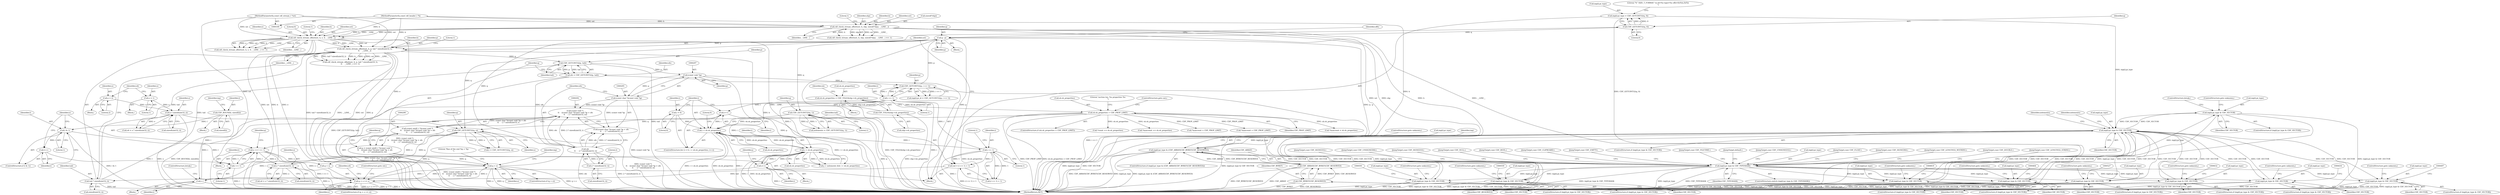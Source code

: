 digraph "0_file_93e063ee374b6a75729df9e7201fb511e47e259d@pointer" {
"1000842" [label="(Call,inp[i].pi_type & CDF_VECTOR)"];
"1000412" [label="(Call,inp[i].pi_type & CDF_TYPEMASK)"];
"1000399" [label="(Call,inp[i].pi_type & (CDF_ARRAY|CDF_BYREF|CDF_RESERVED))"];
"1000360" [label="(Call,inp[i].pi_type & CDF_VECTOR)"];
"1000328" [label="(Call,inp[i].pi_type = CDF_GETUINT32(q, 0))"];
"1000334" [label="(Call,CDF_GETUINT32(q, 0))"];
"1000306" [label="(Call,q > e)"];
"1000287" [label="(Call,q = (const uint8_t *)(const void *)\n \t\t    ((const char *)(const void *)p + ofs\n \t\t    - 2 * sizeof(uint32_t)))"];
"1000289" [label="(Call,(const uint8_t *)(const void *)\n \t\t    ((const char *)(const void *)p + ofs\n \t\t    - 2 * sizeof(uint32_t)))"];
"1000291" [label="(Call,(const void *)\n \t\t    ((const char *)(const void *)p + ofs\n \t\t    - 2 * sizeof(uint32_t)))"];
"1000294" [label="(Call,(const char *)(const void *)p)"];
"1000296" [label="(Call,(const void *)p)"];
"1000284" [label="(Call,CDF_GETUINT32(p, tail))"];
"1000269" [label="(Call,cdf_check_stream_offset(sst, h, p, tail * sizeof(uint32_t),\n\t\t    __LINE__))"];
"1000238" [label="(Call,cdf_check_stream_offset(sst, h, e, 0, __LINE__))"];
"1000138" [label="(Call,cdf_check_stream_offset(sst, h, shp, sizeof(*shp), __LINE__))"];
"1000101" [label="(MethodParameterIn,const cdf_stream_t *sst)"];
"1000102" [label="(MethodParameterIn,const cdf_header_t *h)"];
"1000355" [label="(Call,q - p)"];
"1000323" [label="(Call,CDF_GETUINT32(p, i << 1))"];
"1000325" [label="(Call,i << 1)"];
"1000263" [label="(Call,i << 1)"];
"1000251" [label="(Call,i < sh.sh_properties)"];
"1000256" [label="(Call,i++)"];
"1000805" [label="(Call,i--)"];
"1000719" [label="(Call,i < sh.sh_properties)"];
"1000727" [label="(Call,i++)"];
"1000248" [label="(Call,i = 0)"];
"1000177" [label="(Call,sh.sh_properties > CDF_PROP_LIMIT)"];
"1000168" [label="(Call,sh.sh_properties = CDF_TOLE4(shp->sh_properties))"];
"1000172" [label="(Call,CDF_TOLE4(shp->sh_properties))"];
"1000273" [label="(Call,tail * sizeof(uint32_t))"];
"1000260" [label="(Call,tail = (i << 1) + 1)"];
"1000299" [label="(Call,ofs\n \t\t    - 2 * sizeof(uint32_t))"];
"1000282" [label="(Call,ofs = CDF_GETUINT32(p, tail))"];
"1000301" [label="(Call,2 * sizeof(uint32_t))"];
"1000793" [label="(Call,q + o >= e)"];
"1000733" [label="(Call,CDF_GETUINT32(q, o))"];
"1000370" [label="(Call,CDF_GETUINT32(q, 1))"];
"1000801" [label="(Call,o * sizeof(uint32_t))"];
"1000787" [label="(Call,o += l >> 1)"];
"1000789" [label="(Call,l >> 1)"];
"1000782" [label="(Call,l & 1)"];
"1000770" [label="(Call,CDF_ROUND(l, sizeof(l)))"];
"1000785" [label="(Call,l++)"];
"1000394" [label="(Call,o * sizeof(uint32_t))"];
"1000389" [label="(Call,o = 1)"];
"1000381" [label="(Call,o = 2)"];
"1000488" [label="(Call,inp[i].pi_type & CDF_VECTOR)"];
"1000582" [label="(Call,inp[i].pi_type & CDF_VECTOR)"];
"1000550" [label="(Call,inp[i].pi_type & CDF_VECTOR)"];
"1000810" [label="(Call,inp[i].pi_type & CDF_VECTOR)"];
"1000455" [label="(Call,inp[i].pi_type & CDF_VECTOR)"];
"1000518" [label="(Call,inp[i].pi_type & CDF_VECTOR)"];
"1000623" [label="(Call,inp[i].pi_type & CDF_VECTOR)"];
"1000842" [label="(Call,inp[i].pi_type & CDF_VECTOR)"];
"1000425" [label="(Call,inp[i].pi_type & CDF_VECTOR)"];
"1000405" [label="(Call,CDF_ARRAY|CDF_BYREF|CDF_RESERVED)"];
"1000407" [label="(Call,CDF_BYREF|CDF_RESERVED)"];
"1000177" [label="(Call,sh.sh_properties > CDF_PROP_LIMIT)"];
"1000797" [label="(Identifier,e)"];
"1000241" [label="(Identifier,e)"];
"1000243" [label="(Identifier,__LINE__)"];
"1000841" [label="(ControlStructure,if (inp[i].pi_type & CDF_VECTOR))"];
"1000810" [label="(Call,inp[i].pi_type & CDF_VECTOR)"];
"1000808" [label="(JumpTarget,case CDF_FILETIME:)"];
"1000269" [label="(Call,cdf_check_stream_offset(sst, h, p, tail * sizeof(uint32_t),\n\t\t    __LINE__))"];
"1000355" [label="(Call,q - p)"];
"1000769" [label="(Block,)"];
"1000383" [label="(Literal,2)"];
"1000494" [label="(Identifier,CDF_VECTOR)"];
"1000809" [label="(ControlStructure,if (inp[i].pi_type & CDF_VECTOR))"];
"1000284" [label="(Call,CDF_GETUINT32(p, tail))"];
"1000101" [label="(MethodParameterIn,const cdf_stream_t *sst)"];
"1000256" [label="(Call,i++)"];
"1000629" [label="(Identifier,CDF_VECTOR)"];
"1000851" [label="(JumpTarget,default:)"];
"1000266" [label="(Literal,1)"];
"1000728" [label="(Identifier,i)"];
"1000432" [label="(ControlStructure,goto unknown;)"];
"1000147" [label="(Literal,1)"];
"1000734" [label="(Identifier,q)"];
"1000249" [label="(Identifier,i)"];
"1000495" [label="(ControlStructure,goto unknown;)"];
"1000262" [label="(Call,(i << 1) + 1)"];
"1000489" [label="(Call,inp[i].pi_type)"];
"1000283" [label="(Identifier,ofs)"];
"1000524" [label="(Identifier,CDF_VECTOR)"];
"1000486" [label="(JumpTarget,case CDF_UNSIGNED32:)"];
"1000487" [label="(ControlStructure,if (inp[i].pi_type & CDF_VECTOR))"];
"1000178" [label="(Call,sh.sh_properties)"];
"1000413" [label="(Call,inp[i].pi_type)"];
"1000794" [label="(Call,q + o)"];
"1000849" [label="(ControlStructure,goto unknown;)"];
"1000580" [label="(JumpTarget,case CDF_FLOAT:)"];
"1000518" [label="(Call,inp[i].pi_type & CDF_VECTOR)"];
"1000289" [label="(Call,(const uint8_t *)(const void *)\n \t\t    ((const char *)(const void *)p + ofs\n \t\t    - 2 * sizeof(uint32_t)))"];
"1000137" [label="(Call,cdf_check_stream_offset(sst, h, shp, sizeof(*shp), __LINE__) == -1)"];
"1000787" [label="(Call,o += l >> 1)"];
"1000516" [label="(JumpTarget,case CDF_SIGNED64:)"];
"1000771" [label="(Identifier,l)"];
"1000455" [label="(Call,inp[i].pi_type & CDF_VECTOR)"];
"1000410" [label="(ControlStructure,goto unknown;)"];
"1000370" [label="(Call,CDF_GETUINT32(q, 1))"];
"1000305" [label="(ControlStructure,if (q > e))"];
"1000777" [label="(Identifier,inp)"];
"1000317" [label="(Call,inp[i].pi_id = CDF_GETUINT32(p, i << 1))"];
"1000356" [label="(Identifier,q)"];
"1000583" [label="(Call,inp[i].pi_type)"];
"1000800" [label="(Identifier,o4)"];
"1000257" [label="(Identifier,i)"];
"1000371" [label="(Identifier,q)"];
"1000424" [label="(ControlStructure,if (inp[i].pi_type & CDF_VECTOR))"];
"1000550" [label="(Call,inp[i].pi_type & CDF_VECTOR)"];
"1000271" [label="(Identifier,h)"];
"1000381" [label="(Call,o = 2)"];
"1000328" [label="(Call,inp[i].pi_type = CDF_GETUINT32(q, 0))"];
"1000275" [label="(Call,sizeof(uint32_t))"];
"1000394" [label="(Call,o * sizeof(uint32_t))"];
"1000242" [label="(Literal,0)"];
"1000323" [label="(Call,CDF_GETUINT32(p, i << 1))"];
"1000176" [label="(ControlStructure,if (sh.sh_properties > CDF_PROP_LIMIT))"];
"1000230" [label="(Call,*count += sh.sh_properties)"];
"1000589" [label="(ControlStructure,goto unknown;)"];
"1000871" [label="(MethodReturn,RET)"];
"1000665" [label="(JumpTarget,case CDF_LENGTH32_WSTRING:)"];
"1000245" [label="(Literal,1)"];
"1000179" [label="(Identifier,sh)"];
"1000329" [label="(Call,inp[i].pi_type)"];
"1000393" [label="(Identifier,o4)"];
"1000303" [label="(Call,sizeof(uint32_t))"];
"1000173" [label="(Call,shp->sh_properties)"];
"1000325" [label="(Call,i << 1)"];
"1000398" [label="(ControlStructure,if (inp[i].pi_type & (CDF_ARRAY|CDF_BYREF|CDF_RESERVED)))"];
"1000107" [label="(Block,)"];
"1000407" [label="(Call,CDF_BYREF|CDF_RESERVED)"];
"1000419" [label="(Block,)"];
"1000790" [label="(Identifier,l)"];
"1000519" [label="(Call,inp[i].pi_type)"];
"1000805" [label="(Call,i--)"];
"1000203" [label="(Call,*maxcount += sh.sh_properties)"];
"1000335" [label="(Identifier,q)"];
"1000287" [label="(Call,q = (const uint8_t *)(const void *)\n \t\t    ((const char *)(const void *)p + ofs\n \t\t    - 2 * sizeof(uint32_t)))"];
"1000551" [label="(Call,inp[i].pi_type)"];
"1000264" [label="(Identifier,i)"];
"1000462" [label="(ControlStructure,goto unknown;)"];
"1000334" [label="(Call,CDF_GETUINT32(q, 0))"];
"1000621" [label="(JumpTarget,case CDF_DOUBLE:)"];
"1000261" [label="(Identifier,tail)"];
"1000138" [label="(Call,cdf_check_stream_offset(sst, h, shp, sizeof(*shp), __LINE__))"];
"1000358" [label="(Identifier,offs)"];
"1000788" [label="(Identifier,o)"];
"1000406" [label="(Identifier,CDF_ARRAY)"];
"1000302" [label="(Literal,2)"];
"1000770" [label="(Call,CDF_ROUND(l, sizeof(l)))"];
"1000308" [label="(Identifier,e)"];
"1000102" [label="(MethodParameterIn,const cdf_header_t *h)"];
"1000784" [label="(Literal,1)"];
"1000285" [label="(Identifier,p)"];
"1000727" [label="(Call,i++)"];
"1000247" [label="(ControlStructure,for (i = 0; i < sh.sh_properties; i++))"];
"1000724" [label="(Block,)"];
"1000291" [label="(Call,(const void *)\n \t\t    ((const char *)(const void *)p + ofs\n \t\t    - 2 * sizeof(uint32_t)))"];
"1000238" [label="(Call,cdf_check_stream_offset(sst, h, e, 0, __LINE__))"];
"1000367" [label="(Block,)"];
"1000277" [label="(Identifier,__LINE__)"];
"1000141" [label="(Identifier,shp)"];
"1000250" [label="(Literal,0)"];
"1000582" [label="(Call,inp[i].pi_type & CDF_VECTOR)"];
"1000793" [label="(Call,q + o >= e)"];
"1000172" [label="(Call,CDF_TOLE4(shp->sh_properties))"];
"1000268" [label="(Call,cdf_check_stream_offset(sst, h, p, tail * sizeof(uint32_t),\n\t\t    __LINE__) == -1)"];
"1000786" [label="(Identifier,l)"];
"1000624" [label="(Call,inp[i].pi_type)"];
"1000140" [label="(Identifier,h)"];
"1000301" [label="(Call,2 * sizeof(uint32_t))"];
"1000392" [label="(Call,o4 = o * sizeof(uint32_t))"];
"1000260" [label="(Call,tail = (i << 1) + 1)"];
"1000273" [label="(Call,tail * sizeof(uint32_t))"];
"1000863" [label="(Literal,0)"];
"1000389" [label="(Call,o = 1)"];
"1000288" [label="(Identifier,q)"];
"1000843" [label="(Call,inp[i].pi_type)"];
"1000139" [label="(Identifier,sst)"];
"1000782" [label="(Call,l & 1)"];
"1000630" [label="(ControlStructure,goto unknown;)"];
"1000395" [label="(Identifier,o)"];
"1000251" [label="(Call,i < sh.sh_properties)"];
"1000307" [label="(Identifier,q)"];
"1000324" [label="(Identifier,p)"];
"1000270" [label="(Identifier,sst)"];
"1000781" [label="(ControlStructure,if (l & 1))"];
"1000842" [label="(Call,inp[i].pi_type & CDF_VECTOR)"];
"1000680" [label="(Call,*maxcount > CDF_PROP_LIMIT)"];
"1000588" [label="(Identifier,CDF_VECTOR)"];
"1000456" [label="(Call,inp[i].pi_type)"];
"1000385" [label="(Block,)"];
"1000198" [label="(Call,*maxcount > CDF_PROP_LIMIT)"];
"1000622" [label="(ControlStructure,if (inp[i].pi_type & CDF_VECTOR))"];
"1000426" [label="(Call,inp[i].pi_type)"];
"1000418" [label="(Identifier,CDF_TYPEMASK)"];
"1000400" [label="(Call,inp[i].pi_type)"];
"1000306" [label="(Call,q > e)"];
"1000664" [label="(JumpTarget,case CDF_LENGTH32_STRING:)"];
"1000366" [label="(Identifier,CDF_VECTOR)"];
"1000721" [label="(Call,sh.sh_properties)"];
"1000731" [label="(Call,l = CDF_GETUINT32(q, o))"];
"1000803" [label="(Call,sizeof(uint32_t))"];
"1000581" [label="(ControlStructure,if (inp[i].pi_type & CDF_VECTOR))"];
"1000411" [label="(ControlStructure,switch (inp[i].pi_type & CDF_TYPEMASK))"];
"1000802" [label="(Identifier,o)"];
"1000326" [label="(Identifier,i)"];
"1000785" [label="(Call,l++)"];
"1000719" [label="(Call,i < sh.sh_properties)"];
"1000453" [label="(JumpTarget,case CDF_SIGNED32:)"];
"1000339" [label="(Literal,\"%\" SIZE_T_FORMAT \"u) id=%x type=%x offs=0x%tx,0x%x\n\")"];
"1000368" [label="(Call,nelements = CDF_GETUINT32(q, 1))"];
"1000454" [label="(ControlStructure,if (inp[i].pi_type & CDF_VECTOR))"];
"1000717" [label="(Identifier,j)"];
"1000801" [label="(Call,o * sizeof(uint32_t))"];
"1000391" [label="(Literal,1)"];
"1000549" [label="(ControlStructure,if (inp[i].pi_type & CDF_VECTOR))"];
"1000548" [label="(JumpTarget,case CDF_UNSIGNED64:)"];
"1000789" [label="(Call,l >> 1)"];
"1000623" [label="(Call,inp[i].pi_type & CDF_VECTOR)"];
"1000412" [label="(Call,inp[i].pi_type & CDF_TYPEMASK)"];
"1000360" [label="(Call,inp[i].pi_type & CDF_VECTOR)"];
"1000423" [label="(JumpTarget,case CDF_SIGNED16:)"];
"1000265" [label="(Literal,1)"];
"1000420" [label="(JumpTarget,case CDF_NULL:)"];
"1000185" [label="(Literal,\"section len: %u properties %u\n\")"];
"1000556" [label="(Identifier,CDF_VECTOR)"];
"1000431" [label="(Identifier,CDF_VECTOR)"];
"1000733" [label="(Call,CDF_GETUINT32(q, o))"];
"1000807" [label="(ControlStructure,break;)"];
"1000382" [label="(Identifier,o)"];
"1000399" [label="(Call,inp[i].pi_type & (CDF_ARRAY|CDF_BYREF|CDF_RESERVED))"];
"1000168" [label="(Call,sh.sh_properties = CDF_TOLE4(shp->sh_properties))"];
"1000390" [label="(Identifier,o)"];
"1000182" [label="(ControlStructure,goto out;)"];
"1000298" [label="(Identifier,p)"];
"1000272" [label="(Identifier,p)"];
"1000258" [label="(Block,)"];
"1000300" [label="(Identifier,ofs)"];
"1000729" [label="(Block,)"];
"1000772" [label="(Call,sizeof(l))"];
"1000357" [label="(Identifier,p)"];
"1000850" [label="(ControlStructure,break;)"];
"1000715" [label="(Call,j < nelements && i < sh.sh_properties)"];
"1000299" [label="(Call,ofs\n \t\t    - 2 * sizeof(uint32_t))"];
"1000237" [label="(Call,cdf_check_stream_offset(sst, h, e, 0, __LINE__) == -1)"];
"1000169" [label="(Call,sh.sh_properties)"];
"1000296" [label="(Call,(const void *)p)"];
"1000798" [label="(ControlStructure,goto out;)"];
"1000525" [label="(ControlStructure,goto unknown;)"];
"1000145" [label="(Identifier,__LINE__)"];
"1000415" [label="(Identifier,inp)"];
"1000263" [label="(Call,i << 1)"];
"1000274" [label="(Identifier,tail)"];
"1000485" [label="(JumpTarget,case CDF_BOOL:)"];
"1000293" [label="(Call,(const char *)(const void *)p + ofs\n \t\t    - 2 * sizeof(uint32_t))"];
"1000327" [label="(Literal,1)"];
"1000488" [label="(Call,inp[i].pi_type & CDF_VECTOR)"];
"1000387" [label="(Identifier,nelements)"];
"1000248" [label="(Call,i = 0)"];
"1000735" [label="(Identifier,o)"];
"1000336" [label="(Literal,0)"];
"1000286" [label="(Identifier,tail)"];
"1000795" [label="(Identifier,q)"];
"1000252" [label="(Identifier,i)"];
"1000361" [label="(Call,inp[i].pi_type)"];
"1000279" [label="(Literal,1)"];
"1000517" [label="(ControlStructure,if (inp[i].pi_type & CDF_VECTOR))"];
"1000408" [label="(Identifier,CDF_BYREF)"];
"1000461" [label="(Identifier,CDF_VECTOR)"];
"1000354" [label="(Block,)"];
"1000294" [label="(Call,(const char *)(const void *)p)"];
"1000425" [label="(Call,inp[i].pi_type & CDF_VECTOR)"];
"1000811" [label="(Call,inp[i].pi_type)"];
"1000369" [label="(Identifier,nelements)"];
"1000181" [label="(Identifier,CDF_PROP_LIMIT)"];
"1000557" [label="(ControlStructure,goto unknown;)"];
"1000816" [label="(Identifier,CDF_VECTOR)"];
"1000792" [label="(ControlStructure,if (q + o >= e))"];
"1000253" [label="(Call,sh.sh_properties)"];
"1000372" [label="(Literal,1)"];
"1000799" [label="(Call,o4 = o * sizeof(uint32_t))"];
"1000817" [label="(ControlStructure,goto unknown;)"];
"1000840" [label="(JumpTarget,case CDF_CLIPBOARD:)"];
"1000848" [label="(Identifier,CDF_VECTOR)"];
"1000240" [label="(Identifier,h)"];
"1000312" [label="(Literal,\"Ran of the end %p > %p\n\")"];
"1000396" [label="(Call,sizeof(uint32_t))"];
"1000142" [label="(Call,sizeof(*shp))"];
"1000282" [label="(Call,ofs = CDF_GETUINT32(p, tail))"];
"1000359" [label="(ControlStructure,if (inp[i].pi_type & CDF_VECTOR))"];
"1000791" [label="(Literal,1)"];
"1000783" [label="(Identifier,l)"];
"1000421" [label="(JumpTarget,case CDF_EMPTY:)"];
"1000409" [label="(Identifier,CDF_RESERVED)"];
"1000405" [label="(Call,CDF_ARRAY|CDF_BYREF|CDF_RESERVED)"];
"1000806" [label="(Identifier,i)"];
"1000320" [label="(Identifier,inp)"];
"1000720" [label="(Identifier,i)"];
"1000211" [label="(Call,*maxcount = sh.sh_properties)"];
"1000239" [label="(Identifier,sst)"];
"1000842" -> "1000841"  [label="AST: "];
"1000842" -> "1000848"  [label="CFG: "];
"1000843" -> "1000842"  [label="AST: "];
"1000848" -> "1000842"  [label="AST: "];
"1000849" -> "1000842"  [label="CFG: "];
"1000850" -> "1000842"  [label="CFG: "];
"1000842" -> "1000871"  [label="DDG: inp[i].pi_type"];
"1000842" -> "1000871"  [label="DDG: CDF_VECTOR"];
"1000842" -> "1000871"  [label="DDG: inp[i].pi_type & CDF_VECTOR"];
"1000842" -> "1000360"  [label="DDG: CDF_VECTOR"];
"1000412" -> "1000842"  [label="DDG: inp[i].pi_type"];
"1000360" -> "1000842"  [label="DDG: CDF_VECTOR"];
"1000412" -> "1000411"  [label="AST: "];
"1000412" -> "1000418"  [label="CFG: "];
"1000413" -> "1000412"  [label="AST: "];
"1000418" -> "1000412"  [label="AST: "];
"1000420" -> "1000412"  [label="CFG: "];
"1000421" -> "1000412"  [label="CFG: "];
"1000423" -> "1000412"  [label="CFG: "];
"1000453" -> "1000412"  [label="CFG: "];
"1000485" -> "1000412"  [label="CFG: "];
"1000486" -> "1000412"  [label="CFG: "];
"1000516" -> "1000412"  [label="CFG: "];
"1000548" -> "1000412"  [label="CFG: "];
"1000580" -> "1000412"  [label="CFG: "];
"1000621" -> "1000412"  [label="CFG: "];
"1000664" -> "1000412"  [label="CFG: "];
"1000665" -> "1000412"  [label="CFG: "];
"1000808" -> "1000412"  [label="CFG: "];
"1000840" -> "1000412"  [label="CFG: "];
"1000851" -> "1000412"  [label="CFG: "];
"1000412" -> "1000871"  [label="DDG: inp[i].pi_type & CDF_TYPEMASK"];
"1000412" -> "1000871"  [label="DDG: inp[i].pi_type"];
"1000412" -> "1000871"  [label="DDG: CDF_TYPEMASK"];
"1000399" -> "1000412"  [label="DDG: inp[i].pi_type"];
"1000412" -> "1000425"  [label="DDG: inp[i].pi_type"];
"1000412" -> "1000455"  [label="DDG: inp[i].pi_type"];
"1000412" -> "1000488"  [label="DDG: inp[i].pi_type"];
"1000412" -> "1000518"  [label="DDG: inp[i].pi_type"];
"1000412" -> "1000550"  [label="DDG: inp[i].pi_type"];
"1000412" -> "1000582"  [label="DDG: inp[i].pi_type"];
"1000412" -> "1000623"  [label="DDG: inp[i].pi_type"];
"1000412" -> "1000810"  [label="DDG: inp[i].pi_type"];
"1000399" -> "1000398"  [label="AST: "];
"1000399" -> "1000405"  [label="CFG: "];
"1000400" -> "1000399"  [label="AST: "];
"1000405" -> "1000399"  [label="AST: "];
"1000410" -> "1000399"  [label="CFG: "];
"1000415" -> "1000399"  [label="CFG: "];
"1000399" -> "1000871"  [label="DDG: CDF_ARRAY|CDF_BYREF|CDF_RESERVED"];
"1000399" -> "1000871"  [label="DDG: inp[i].pi_type"];
"1000399" -> "1000871"  [label="DDG: inp[i].pi_type & (CDF_ARRAY|CDF_BYREF|CDF_RESERVED)"];
"1000360" -> "1000399"  [label="DDG: inp[i].pi_type"];
"1000405" -> "1000399"  [label="DDG: CDF_ARRAY"];
"1000405" -> "1000399"  [label="DDG: CDF_BYREF|CDF_RESERVED"];
"1000360" -> "1000359"  [label="AST: "];
"1000360" -> "1000366"  [label="CFG: "];
"1000361" -> "1000360"  [label="AST: "];
"1000366" -> "1000360"  [label="AST: "];
"1000369" -> "1000360"  [label="CFG: "];
"1000387" -> "1000360"  [label="CFG: "];
"1000360" -> "1000871"  [label="DDG: inp[i].pi_type"];
"1000360" -> "1000871"  [label="DDG: CDF_VECTOR"];
"1000360" -> "1000871"  [label="DDG: inp[i].pi_type & CDF_VECTOR"];
"1000328" -> "1000360"  [label="DDG: inp[i].pi_type"];
"1000488" -> "1000360"  [label="DDG: CDF_VECTOR"];
"1000582" -> "1000360"  [label="DDG: CDF_VECTOR"];
"1000550" -> "1000360"  [label="DDG: CDF_VECTOR"];
"1000810" -> "1000360"  [label="DDG: CDF_VECTOR"];
"1000455" -> "1000360"  [label="DDG: CDF_VECTOR"];
"1000518" -> "1000360"  [label="DDG: CDF_VECTOR"];
"1000623" -> "1000360"  [label="DDG: CDF_VECTOR"];
"1000425" -> "1000360"  [label="DDG: CDF_VECTOR"];
"1000360" -> "1000425"  [label="DDG: CDF_VECTOR"];
"1000360" -> "1000455"  [label="DDG: CDF_VECTOR"];
"1000360" -> "1000488"  [label="DDG: CDF_VECTOR"];
"1000360" -> "1000518"  [label="DDG: CDF_VECTOR"];
"1000360" -> "1000550"  [label="DDG: CDF_VECTOR"];
"1000360" -> "1000582"  [label="DDG: CDF_VECTOR"];
"1000360" -> "1000623"  [label="DDG: CDF_VECTOR"];
"1000360" -> "1000810"  [label="DDG: CDF_VECTOR"];
"1000328" -> "1000258"  [label="AST: "];
"1000328" -> "1000334"  [label="CFG: "];
"1000329" -> "1000328"  [label="AST: "];
"1000334" -> "1000328"  [label="AST: "];
"1000339" -> "1000328"  [label="CFG: "];
"1000328" -> "1000871"  [label="DDG: CDF_GETUINT32(q, 0)"];
"1000334" -> "1000328"  [label="DDG: q"];
"1000334" -> "1000328"  [label="DDG: 0"];
"1000334" -> "1000336"  [label="CFG: "];
"1000335" -> "1000334"  [label="AST: "];
"1000336" -> "1000334"  [label="AST: "];
"1000306" -> "1000334"  [label="DDG: q"];
"1000334" -> "1000355"  [label="DDG: q"];
"1000306" -> "1000305"  [label="AST: "];
"1000306" -> "1000308"  [label="CFG: "];
"1000307" -> "1000306"  [label="AST: "];
"1000308" -> "1000306"  [label="AST: "];
"1000312" -> "1000306"  [label="CFG: "];
"1000320" -> "1000306"  [label="CFG: "];
"1000306" -> "1000871"  [label="DDG: q"];
"1000306" -> "1000871"  [label="DDG: q > e"];
"1000306" -> "1000871"  [label="DDG: e"];
"1000287" -> "1000306"  [label="DDG: q"];
"1000793" -> "1000306"  [label="DDG: e"];
"1000238" -> "1000306"  [label="DDG: e"];
"1000306" -> "1000793"  [label="DDG: e"];
"1000287" -> "1000258"  [label="AST: "];
"1000287" -> "1000289"  [label="CFG: "];
"1000288" -> "1000287"  [label="AST: "];
"1000289" -> "1000287"  [label="AST: "];
"1000307" -> "1000287"  [label="CFG: "];
"1000287" -> "1000871"  [label="DDG: (const uint8_t *)(const void *)\n \t\t    ((const char *)(const void *)p + ofs\n \t\t    - 2 * sizeof(uint32_t))"];
"1000289" -> "1000287"  [label="DDG: (const void *)\n \t\t    ((const char *)(const void *)p + ofs\n \t\t    - 2 * sizeof(uint32_t))"];
"1000289" -> "1000291"  [label="CFG: "];
"1000290" -> "1000289"  [label="AST: "];
"1000291" -> "1000289"  [label="AST: "];
"1000289" -> "1000871"  [label="DDG: (const void *)\n \t\t    ((const char *)(const void *)p + ofs\n \t\t    - 2 * sizeof(uint32_t))"];
"1000291" -> "1000289"  [label="DDG: (const char *)(const void *)p + ofs\n \t\t    - 2 * sizeof(uint32_t)"];
"1000291" -> "1000293"  [label="CFG: "];
"1000292" -> "1000291"  [label="AST: "];
"1000293" -> "1000291"  [label="AST: "];
"1000291" -> "1000871"  [label="DDG: (const char *)(const void *)p + ofs\n \t\t    - 2 * sizeof(uint32_t)"];
"1000294" -> "1000291"  [label="DDG: (const void *)p"];
"1000299" -> "1000291"  [label="DDG: ofs"];
"1000299" -> "1000291"  [label="DDG: 2 * sizeof(uint32_t)"];
"1000294" -> "1000293"  [label="AST: "];
"1000294" -> "1000296"  [label="CFG: "];
"1000295" -> "1000294"  [label="AST: "];
"1000296" -> "1000294"  [label="AST: "];
"1000300" -> "1000294"  [label="CFG: "];
"1000294" -> "1000871"  [label="DDG: (const void *)p"];
"1000294" -> "1000293"  [label="DDG: (const void *)p"];
"1000296" -> "1000294"  [label="DDG: p"];
"1000296" -> "1000298"  [label="CFG: "];
"1000297" -> "1000296"  [label="AST: "];
"1000298" -> "1000296"  [label="AST: "];
"1000296" -> "1000871"  [label="DDG: p"];
"1000284" -> "1000296"  [label="DDG: p"];
"1000296" -> "1000323"  [label="DDG: p"];
"1000284" -> "1000282"  [label="AST: "];
"1000284" -> "1000286"  [label="CFG: "];
"1000285" -> "1000284"  [label="AST: "];
"1000286" -> "1000284"  [label="AST: "];
"1000282" -> "1000284"  [label="CFG: "];
"1000284" -> "1000871"  [label="DDG: tail"];
"1000284" -> "1000282"  [label="DDG: p"];
"1000284" -> "1000282"  [label="DDG: tail"];
"1000269" -> "1000284"  [label="DDG: p"];
"1000273" -> "1000284"  [label="DDG: tail"];
"1000269" -> "1000268"  [label="AST: "];
"1000269" -> "1000277"  [label="CFG: "];
"1000270" -> "1000269"  [label="AST: "];
"1000271" -> "1000269"  [label="AST: "];
"1000272" -> "1000269"  [label="AST: "];
"1000273" -> "1000269"  [label="AST: "];
"1000277" -> "1000269"  [label="AST: "];
"1000279" -> "1000269"  [label="CFG: "];
"1000269" -> "1000871"  [label="DDG: tail * sizeof(uint32_t)"];
"1000269" -> "1000871"  [label="DDG: __LINE__"];
"1000269" -> "1000871"  [label="DDG: sst"];
"1000269" -> "1000871"  [label="DDG: p"];
"1000269" -> "1000871"  [label="DDG: h"];
"1000269" -> "1000268"  [label="DDG: tail * sizeof(uint32_t)"];
"1000269" -> "1000268"  [label="DDG: h"];
"1000269" -> "1000268"  [label="DDG: p"];
"1000269" -> "1000268"  [label="DDG: sst"];
"1000269" -> "1000268"  [label="DDG: __LINE__"];
"1000238" -> "1000269"  [label="DDG: sst"];
"1000238" -> "1000269"  [label="DDG: h"];
"1000238" -> "1000269"  [label="DDG: __LINE__"];
"1000101" -> "1000269"  [label="DDG: sst"];
"1000102" -> "1000269"  [label="DDG: h"];
"1000355" -> "1000269"  [label="DDG: p"];
"1000273" -> "1000269"  [label="DDG: tail"];
"1000238" -> "1000237"  [label="AST: "];
"1000238" -> "1000243"  [label="CFG: "];
"1000239" -> "1000238"  [label="AST: "];
"1000240" -> "1000238"  [label="AST: "];
"1000241" -> "1000238"  [label="AST: "];
"1000242" -> "1000238"  [label="AST: "];
"1000243" -> "1000238"  [label="AST: "];
"1000245" -> "1000238"  [label="CFG: "];
"1000238" -> "1000871"  [label="DDG: sst"];
"1000238" -> "1000871"  [label="DDG: h"];
"1000238" -> "1000871"  [label="DDG: e"];
"1000238" -> "1000871"  [label="DDG: __LINE__"];
"1000238" -> "1000237"  [label="DDG: e"];
"1000238" -> "1000237"  [label="DDG: sst"];
"1000238" -> "1000237"  [label="DDG: h"];
"1000238" -> "1000237"  [label="DDG: __LINE__"];
"1000238" -> "1000237"  [label="DDG: 0"];
"1000138" -> "1000238"  [label="DDG: sst"];
"1000138" -> "1000238"  [label="DDG: h"];
"1000138" -> "1000238"  [label="DDG: __LINE__"];
"1000101" -> "1000238"  [label="DDG: sst"];
"1000102" -> "1000238"  [label="DDG: h"];
"1000138" -> "1000137"  [label="AST: "];
"1000138" -> "1000145"  [label="CFG: "];
"1000139" -> "1000138"  [label="AST: "];
"1000140" -> "1000138"  [label="AST: "];
"1000141" -> "1000138"  [label="AST: "];
"1000142" -> "1000138"  [label="AST: "];
"1000145" -> "1000138"  [label="AST: "];
"1000147" -> "1000138"  [label="CFG: "];
"1000138" -> "1000871"  [label="DDG: sst"];
"1000138" -> "1000871"  [label="DDG: shp"];
"1000138" -> "1000871"  [label="DDG: h"];
"1000138" -> "1000871"  [label="DDG: __LINE__"];
"1000138" -> "1000137"  [label="DDG: sst"];
"1000138" -> "1000137"  [label="DDG: __LINE__"];
"1000138" -> "1000137"  [label="DDG: h"];
"1000138" -> "1000137"  [label="DDG: shp"];
"1000101" -> "1000138"  [label="DDG: sst"];
"1000102" -> "1000138"  [label="DDG: h"];
"1000101" -> "1000100"  [label="AST: "];
"1000101" -> "1000871"  [label="DDG: sst"];
"1000102" -> "1000100"  [label="AST: "];
"1000102" -> "1000871"  [label="DDG: h"];
"1000355" -> "1000354"  [label="AST: "];
"1000355" -> "1000357"  [label="CFG: "];
"1000356" -> "1000355"  [label="AST: "];
"1000357" -> "1000355"  [label="AST: "];
"1000358" -> "1000355"  [label="CFG: "];
"1000355" -> "1000871"  [label="DDG: q"];
"1000355" -> "1000871"  [label="DDG: p"];
"1000355" -> "1000871"  [label="DDG: q - p"];
"1000323" -> "1000355"  [label="DDG: p"];
"1000355" -> "1000370"  [label="DDG: q"];
"1000355" -> "1000733"  [label="DDG: q"];
"1000323" -> "1000317"  [label="AST: "];
"1000323" -> "1000325"  [label="CFG: "];
"1000324" -> "1000323"  [label="AST: "];
"1000325" -> "1000323"  [label="AST: "];
"1000317" -> "1000323"  [label="CFG: "];
"1000323" -> "1000871"  [label="DDG: i << 1"];
"1000323" -> "1000317"  [label="DDG: p"];
"1000323" -> "1000317"  [label="DDG: i << 1"];
"1000325" -> "1000323"  [label="DDG: i"];
"1000325" -> "1000323"  [label="DDG: 1"];
"1000325" -> "1000327"  [label="CFG: "];
"1000326" -> "1000325"  [label="AST: "];
"1000327" -> "1000325"  [label="AST: "];
"1000325" -> "1000871"  [label="DDG: i"];
"1000325" -> "1000256"  [label="DDG: i"];
"1000263" -> "1000325"  [label="DDG: i"];
"1000325" -> "1000719"  [label="DDG: i"];
"1000325" -> "1000727"  [label="DDG: i"];
"1000325" -> "1000805"  [label="DDG: i"];
"1000263" -> "1000262"  [label="AST: "];
"1000263" -> "1000265"  [label="CFG: "];
"1000264" -> "1000263"  [label="AST: "];
"1000265" -> "1000263"  [label="AST: "];
"1000266" -> "1000263"  [label="CFG: "];
"1000263" -> "1000871"  [label="DDG: i"];
"1000263" -> "1000260"  [label="DDG: i"];
"1000263" -> "1000260"  [label="DDG: 1"];
"1000263" -> "1000262"  [label="DDG: i"];
"1000263" -> "1000262"  [label="DDG: 1"];
"1000251" -> "1000263"  [label="DDG: i"];
"1000251" -> "1000247"  [label="AST: "];
"1000251" -> "1000253"  [label="CFG: "];
"1000252" -> "1000251"  [label="AST: "];
"1000253" -> "1000251"  [label="AST: "];
"1000261" -> "1000251"  [label="CFG: "];
"1000863" -> "1000251"  [label="CFG: "];
"1000251" -> "1000871"  [label="DDG: i < sh.sh_properties"];
"1000251" -> "1000871"  [label="DDG: sh.sh_properties"];
"1000251" -> "1000871"  [label="DDG: i"];
"1000256" -> "1000251"  [label="DDG: i"];
"1000248" -> "1000251"  [label="DDG: i"];
"1000719" -> "1000251"  [label="DDG: sh.sh_properties"];
"1000177" -> "1000251"  [label="DDG: sh.sh_properties"];
"1000251" -> "1000715"  [label="DDG: i < sh.sh_properties"];
"1000251" -> "1000719"  [label="DDG: sh.sh_properties"];
"1000256" -> "1000247"  [label="AST: "];
"1000256" -> "1000257"  [label="CFG: "];
"1000257" -> "1000256"  [label="AST: "];
"1000252" -> "1000256"  [label="CFG: "];
"1000805" -> "1000256"  [label="DDG: i"];
"1000805" -> "1000419"  [label="AST: "];
"1000805" -> "1000806"  [label="CFG: "];
"1000806" -> "1000805"  [label="AST: "];
"1000807" -> "1000805"  [label="CFG: "];
"1000805" -> "1000871"  [label="DDG: i"];
"1000719" -> "1000805"  [label="DDG: i"];
"1000727" -> "1000805"  [label="DDG: i"];
"1000719" -> "1000715"  [label="AST: "];
"1000719" -> "1000721"  [label="CFG: "];
"1000720" -> "1000719"  [label="AST: "];
"1000721" -> "1000719"  [label="AST: "];
"1000715" -> "1000719"  [label="CFG: "];
"1000719" -> "1000871"  [label="DDG: sh.sh_properties"];
"1000719" -> "1000871"  [label="DDG: i"];
"1000719" -> "1000715"  [label="DDG: i"];
"1000719" -> "1000715"  [label="DDG: sh.sh_properties"];
"1000727" -> "1000719"  [label="DDG: i"];
"1000719" -> "1000727"  [label="DDG: i"];
"1000727" -> "1000724"  [label="AST: "];
"1000727" -> "1000728"  [label="CFG: "];
"1000728" -> "1000727"  [label="AST: "];
"1000717" -> "1000727"  [label="CFG: "];
"1000727" -> "1000871"  [label="DDG: i"];
"1000248" -> "1000247"  [label="AST: "];
"1000248" -> "1000250"  [label="CFG: "];
"1000249" -> "1000248"  [label="AST: "];
"1000250" -> "1000248"  [label="AST: "];
"1000252" -> "1000248"  [label="CFG: "];
"1000177" -> "1000176"  [label="AST: "];
"1000177" -> "1000181"  [label="CFG: "];
"1000178" -> "1000177"  [label="AST: "];
"1000181" -> "1000177"  [label="AST: "];
"1000182" -> "1000177"  [label="CFG: "];
"1000185" -> "1000177"  [label="CFG: "];
"1000177" -> "1000871"  [label="DDG: sh.sh_properties"];
"1000177" -> "1000871"  [label="DDG: CDF_PROP_LIMIT"];
"1000177" -> "1000871"  [label="DDG: sh.sh_properties > CDF_PROP_LIMIT"];
"1000168" -> "1000177"  [label="DDG: sh.sh_properties"];
"1000177" -> "1000198"  [label="DDG: CDF_PROP_LIMIT"];
"1000177" -> "1000203"  [label="DDG: sh.sh_properties"];
"1000177" -> "1000211"  [label="DDG: sh.sh_properties"];
"1000177" -> "1000230"  [label="DDG: sh.sh_properties"];
"1000177" -> "1000680"  [label="DDG: CDF_PROP_LIMIT"];
"1000168" -> "1000107"  [label="AST: "];
"1000168" -> "1000172"  [label="CFG: "];
"1000169" -> "1000168"  [label="AST: "];
"1000172" -> "1000168"  [label="AST: "];
"1000179" -> "1000168"  [label="CFG: "];
"1000168" -> "1000871"  [label="DDG: CDF_TOLE4(shp->sh_properties)"];
"1000172" -> "1000168"  [label="DDG: shp->sh_properties"];
"1000172" -> "1000173"  [label="CFG: "];
"1000173" -> "1000172"  [label="AST: "];
"1000172" -> "1000871"  [label="DDG: shp->sh_properties"];
"1000273" -> "1000275"  [label="CFG: "];
"1000274" -> "1000273"  [label="AST: "];
"1000275" -> "1000273"  [label="AST: "];
"1000277" -> "1000273"  [label="CFG: "];
"1000273" -> "1000871"  [label="DDG: tail"];
"1000260" -> "1000273"  [label="DDG: tail"];
"1000260" -> "1000258"  [label="AST: "];
"1000260" -> "1000262"  [label="CFG: "];
"1000261" -> "1000260"  [label="AST: "];
"1000262" -> "1000260"  [label="AST: "];
"1000270" -> "1000260"  [label="CFG: "];
"1000260" -> "1000871"  [label="DDG: (i << 1) + 1"];
"1000299" -> "1000293"  [label="AST: "];
"1000299" -> "1000301"  [label="CFG: "];
"1000300" -> "1000299"  [label="AST: "];
"1000301" -> "1000299"  [label="AST: "];
"1000293" -> "1000299"  [label="CFG: "];
"1000299" -> "1000871"  [label="DDG: 2 * sizeof(uint32_t)"];
"1000299" -> "1000871"  [label="DDG: ofs"];
"1000299" -> "1000293"  [label="DDG: ofs"];
"1000299" -> "1000293"  [label="DDG: 2 * sizeof(uint32_t)"];
"1000282" -> "1000299"  [label="DDG: ofs"];
"1000301" -> "1000299"  [label="DDG: 2"];
"1000282" -> "1000258"  [label="AST: "];
"1000283" -> "1000282"  [label="AST: "];
"1000288" -> "1000282"  [label="CFG: "];
"1000282" -> "1000871"  [label="DDG: CDF_GETUINT32(p, tail)"];
"1000301" -> "1000303"  [label="CFG: "];
"1000302" -> "1000301"  [label="AST: "];
"1000303" -> "1000301"  [label="AST: "];
"1000793" -> "1000792"  [label="AST: "];
"1000793" -> "1000797"  [label="CFG: "];
"1000794" -> "1000793"  [label="AST: "];
"1000797" -> "1000793"  [label="AST: "];
"1000798" -> "1000793"  [label="CFG: "];
"1000800" -> "1000793"  [label="CFG: "];
"1000793" -> "1000871"  [label="DDG: q + o >= e"];
"1000793" -> "1000871"  [label="DDG: q + o"];
"1000793" -> "1000871"  [label="DDG: e"];
"1000733" -> "1000793"  [label="DDG: q"];
"1000787" -> "1000793"  [label="DDG: o"];
"1000733" -> "1000731"  [label="AST: "];
"1000733" -> "1000735"  [label="CFG: "];
"1000734" -> "1000733"  [label="AST: "];
"1000735" -> "1000733"  [label="AST: "];
"1000731" -> "1000733"  [label="CFG: "];
"1000733" -> "1000731"  [label="DDG: q"];
"1000733" -> "1000731"  [label="DDG: o"];
"1000370" -> "1000733"  [label="DDG: q"];
"1000801" -> "1000733"  [label="DDG: o"];
"1000394" -> "1000733"  [label="DDG: o"];
"1000733" -> "1000787"  [label="DDG: o"];
"1000733" -> "1000794"  [label="DDG: q"];
"1000370" -> "1000368"  [label="AST: "];
"1000370" -> "1000372"  [label="CFG: "];
"1000371" -> "1000370"  [label="AST: "];
"1000372" -> "1000370"  [label="AST: "];
"1000368" -> "1000370"  [label="CFG: "];
"1000370" -> "1000871"  [label="DDG: q"];
"1000370" -> "1000368"  [label="DDG: q"];
"1000370" -> "1000368"  [label="DDG: 1"];
"1000801" -> "1000799"  [label="AST: "];
"1000801" -> "1000803"  [label="CFG: "];
"1000802" -> "1000801"  [label="AST: "];
"1000803" -> "1000801"  [label="AST: "];
"1000799" -> "1000801"  [label="CFG: "];
"1000801" -> "1000871"  [label="DDG: o"];
"1000801" -> "1000799"  [label="DDG: o"];
"1000787" -> "1000801"  [label="DDG: o"];
"1000787" -> "1000729"  [label="AST: "];
"1000787" -> "1000789"  [label="CFG: "];
"1000788" -> "1000787"  [label="AST: "];
"1000789" -> "1000787"  [label="AST: "];
"1000795" -> "1000787"  [label="CFG: "];
"1000787" -> "1000871"  [label="DDG: l >> 1"];
"1000789" -> "1000787"  [label="DDG: l"];
"1000789" -> "1000787"  [label="DDG: 1"];
"1000787" -> "1000794"  [label="DDG: o"];
"1000789" -> "1000791"  [label="CFG: "];
"1000790" -> "1000789"  [label="AST: "];
"1000791" -> "1000789"  [label="AST: "];
"1000789" -> "1000871"  [label="DDG: l"];
"1000782" -> "1000789"  [label="DDG: l"];
"1000785" -> "1000789"  [label="DDG: l"];
"1000782" -> "1000781"  [label="AST: "];
"1000782" -> "1000784"  [label="CFG: "];
"1000783" -> "1000782"  [label="AST: "];
"1000784" -> "1000782"  [label="AST: "];
"1000786" -> "1000782"  [label="CFG: "];
"1000788" -> "1000782"  [label="CFG: "];
"1000782" -> "1000871"  [label="DDG: l & 1"];
"1000770" -> "1000782"  [label="DDG: l"];
"1000782" -> "1000785"  [label="DDG: l"];
"1000770" -> "1000769"  [label="AST: "];
"1000770" -> "1000772"  [label="CFG: "];
"1000771" -> "1000770"  [label="AST: "];
"1000772" -> "1000770"  [label="AST: "];
"1000777" -> "1000770"  [label="CFG: "];
"1000770" -> "1000871"  [label="DDG: CDF_ROUND(l, sizeof(l))"];
"1000785" -> "1000781"  [label="AST: "];
"1000785" -> "1000786"  [label="CFG: "];
"1000786" -> "1000785"  [label="AST: "];
"1000788" -> "1000785"  [label="CFG: "];
"1000394" -> "1000392"  [label="AST: "];
"1000394" -> "1000396"  [label="CFG: "];
"1000395" -> "1000394"  [label="AST: "];
"1000396" -> "1000394"  [label="AST: "];
"1000392" -> "1000394"  [label="CFG: "];
"1000394" -> "1000871"  [label="DDG: o"];
"1000394" -> "1000392"  [label="DDG: o"];
"1000389" -> "1000394"  [label="DDG: o"];
"1000381" -> "1000394"  [label="DDG: o"];
"1000389" -> "1000385"  [label="AST: "];
"1000389" -> "1000391"  [label="CFG: "];
"1000390" -> "1000389"  [label="AST: "];
"1000391" -> "1000389"  [label="AST: "];
"1000393" -> "1000389"  [label="CFG: "];
"1000381" -> "1000367"  [label="AST: "];
"1000381" -> "1000383"  [label="CFG: "];
"1000382" -> "1000381"  [label="AST: "];
"1000383" -> "1000381"  [label="AST: "];
"1000393" -> "1000381"  [label="CFG: "];
"1000488" -> "1000487"  [label="AST: "];
"1000488" -> "1000494"  [label="CFG: "];
"1000489" -> "1000488"  [label="AST: "];
"1000494" -> "1000488"  [label="AST: "];
"1000495" -> "1000488"  [label="CFG: "];
"1000497" -> "1000488"  [label="CFG: "];
"1000488" -> "1000871"  [label="DDG: inp[i].pi_type"];
"1000488" -> "1000871"  [label="DDG: CDF_VECTOR"];
"1000488" -> "1000871"  [label="DDG: inp[i].pi_type & CDF_VECTOR"];
"1000582" -> "1000581"  [label="AST: "];
"1000582" -> "1000588"  [label="CFG: "];
"1000583" -> "1000582"  [label="AST: "];
"1000588" -> "1000582"  [label="AST: "];
"1000589" -> "1000582"  [label="CFG: "];
"1000591" -> "1000582"  [label="CFG: "];
"1000582" -> "1000871"  [label="DDG: inp[i].pi_type"];
"1000582" -> "1000871"  [label="DDG: CDF_VECTOR"];
"1000582" -> "1000871"  [label="DDG: inp[i].pi_type & CDF_VECTOR"];
"1000550" -> "1000549"  [label="AST: "];
"1000550" -> "1000556"  [label="CFG: "];
"1000551" -> "1000550"  [label="AST: "];
"1000556" -> "1000550"  [label="AST: "];
"1000557" -> "1000550"  [label="CFG: "];
"1000559" -> "1000550"  [label="CFG: "];
"1000550" -> "1000871"  [label="DDG: inp[i].pi_type & CDF_VECTOR"];
"1000550" -> "1000871"  [label="DDG: CDF_VECTOR"];
"1000550" -> "1000871"  [label="DDG: inp[i].pi_type"];
"1000810" -> "1000809"  [label="AST: "];
"1000810" -> "1000816"  [label="CFG: "];
"1000811" -> "1000810"  [label="AST: "];
"1000816" -> "1000810"  [label="AST: "];
"1000817" -> "1000810"  [label="CFG: "];
"1000819" -> "1000810"  [label="CFG: "];
"1000810" -> "1000871"  [label="DDG: inp[i].pi_type & CDF_VECTOR"];
"1000810" -> "1000871"  [label="DDG: CDF_VECTOR"];
"1000810" -> "1000871"  [label="DDG: inp[i].pi_type"];
"1000455" -> "1000454"  [label="AST: "];
"1000455" -> "1000461"  [label="CFG: "];
"1000456" -> "1000455"  [label="AST: "];
"1000461" -> "1000455"  [label="AST: "];
"1000462" -> "1000455"  [label="CFG: "];
"1000464" -> "1000455"  [label="CFG: "];
"1000455" -> "1000871"  [label="DDG: inp[i].pi_type & CDF_VECTOR"];
"1000455" -> "1000871"  [label="DDG: CDF_VECTOR"];
"1000455" -> "1000871"  [label="DDG: inp[i].pi_type"];
"1000518" -> "1000517"  [label="AST: "];
"1000518" -> "1000524"  [label="CFG: "];
"1000519" -> "1000518"  [label="AST: "];
"1000524" -> "1000518"  [label="AST: "];
"1000525" -> "1000518"  [label="CFG: "];
"1000527" -> "1000518"  [label="CFG: "];
"1000518" -> "1000871"  [label="DDG: CDF_VECTOR"];
"1000518" -> "1000871"  [label="DDG: inp[i].pi_type"];
"1000518" -> "1000871"  [label="DDG: inp[i].pi_type & CDF_VECTOR"];
"1000623" -> "1000622"  [label="AST: "];
"1000623" -> "1000629"  [label="CFG: "];
"1000624" -> "1000623"  [label="AST: "];
"1000629" -> "1000623"  [label="AST: "];
"1000630" -> "1000623"  [label="CFG: "];
"1000632" -> "1000623"  [label="CFG: "];
"1000623" -> "1000871"  [label="DDG: inp[i].pi_type & CDF_VECTOR"];
"1000623" -> "1000871"  [label="DDG: CDF_VECTOR"];
"1000623" -> "1000871"  [label="DDG: inp[i].pi_type"];
"1000425" -> "1000424"  [label="AST: "];
"1000425" -> "1000431"  [label="CFG: "];
"1000426" -> "1000425"  [label="AST: "];
"1000431" -> "1000425"  [label="AST: "];
"1000432" -> "1000425"  [label="CFG: "];
"1000434" -> "1000425"  [label="CFG: "];
"1000425" -> "1000871"  [label="DDG: inp[i].pi_type"];
"1000425" -> "1000871"  [label="DDG: inp[i].pi_type & CDF_VECTOR"];
"1000425" -> "1000871"  [label="DDG: CDF_VECTOR"];
"1000405" -> "1000407"  [label="CFG: "];
"1000406" -> "1000405"  [label="AST: "];
"1000407" -> "1000405"  [label="AST: "];
"1000405" -> "1000871"  [label="DDG: CDF_BYREF|CDF_RESERVED"];
"1000405" -> "1000871"  [label="DDG: CDF_ARRAY"];
"1000407" -> "1000405"  [label="DDG: CDF_BYREF"];
"1000407" -> "1000405"  [label="DDG: CDF_RESERVED"];
"1000407" -> "1000409"  [label="CFG: "];
"1000408" -> "1000407"  [label="AST: "];
"1000409" -> "1000407"  [label="AST: "];
"1000407" -> "1000871"  [label="DDG: CDF_RESERVED"];
"1000407" -> "1000871"  [label="DDG: CDF_BYREF"];
}
